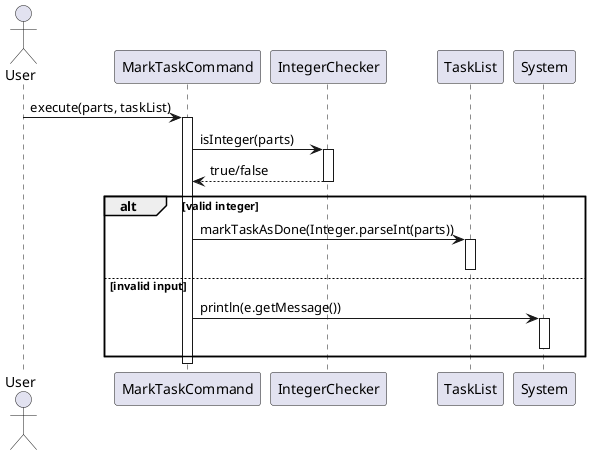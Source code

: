 @startuml
'https://plantuml.com/sequence-diagram

actor User

participant "MarkTaskCommand" as MarkCmd
participant "IntegerChecker" as Checker
participant "TaskList" as TaskList
participant "System" as Console

User -> MarkCmd : execute(parts, taskList)
activate MarkCmd

MarkCmd -> Checker : isInteger(parts)
activate Checker
Checker --> MarkCmd : true/false
deactivate Checker

alt valid integer
    MarkCmd -> TaskList : markTaskAsDone(Integer.parseInt(parts))
    activate TaskList
    deactivate TaskList
else invalid input
    MarkCmd -> Console : println(e.getMessage())
    activate Console
    deactivate Console
end

deactivate MarkCmd
@enduml